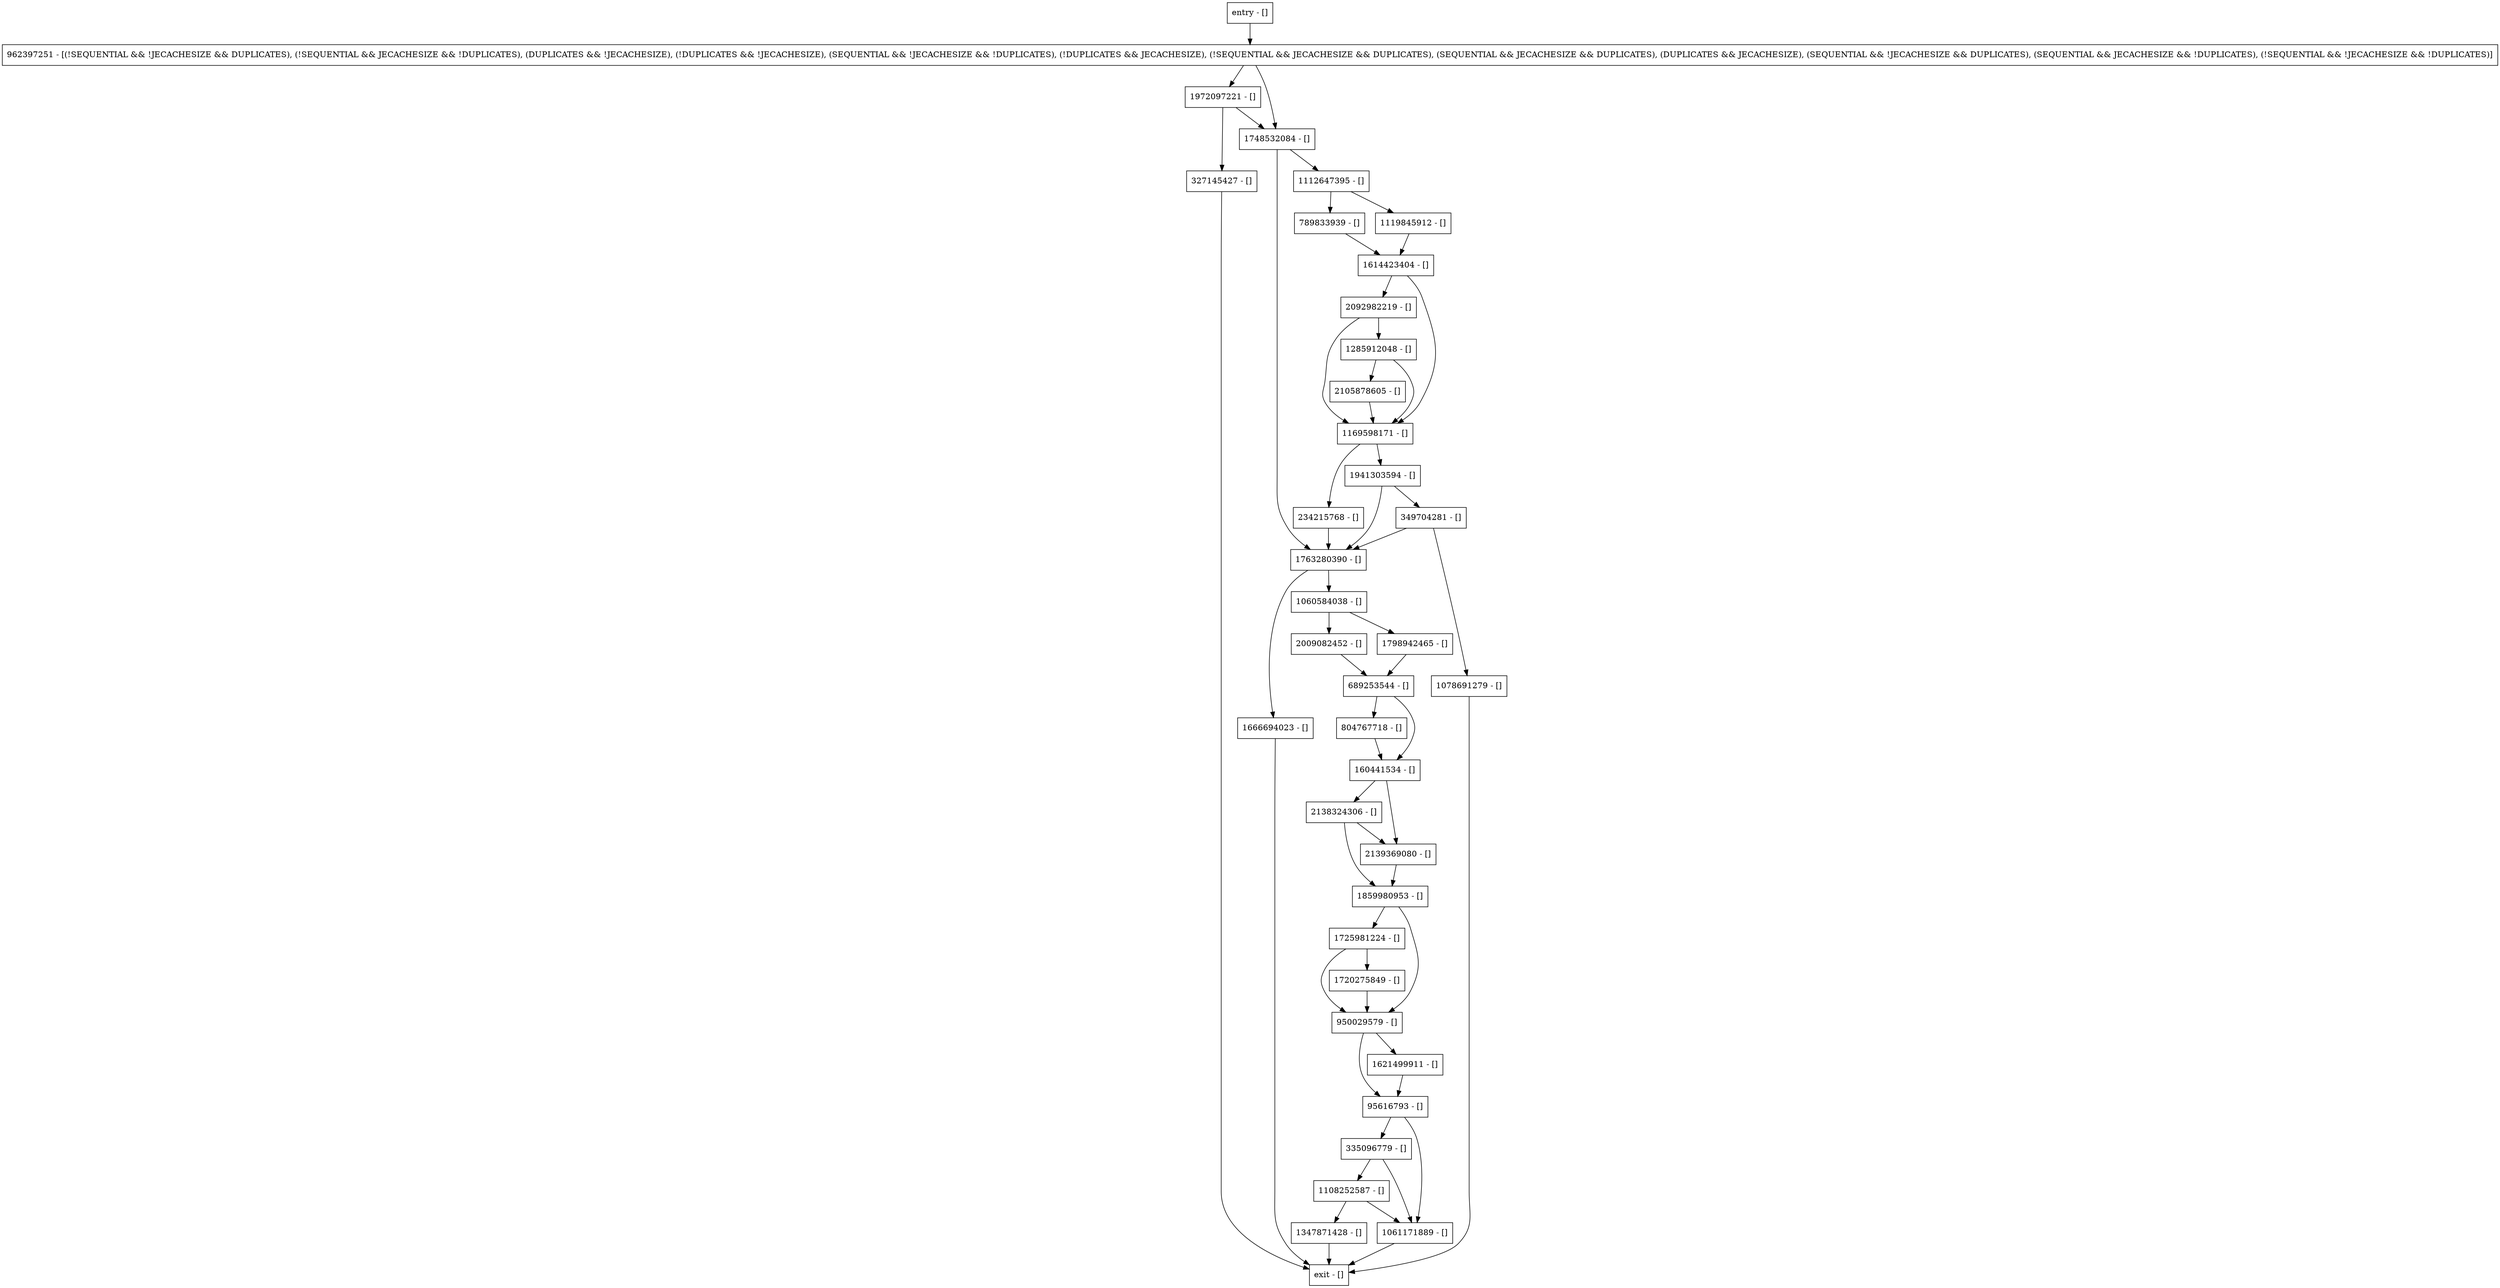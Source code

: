 digraph insertEntry1 {
node [shape=record];
1119845912 [label="1119845912 - []"];
804767718 [label="804767718 - []"];
1169598171 [label="1169598171 - []"];
2105878605 [label="2105878605 - []"];
2138324306 [label="2138324306 - []"];
160441534 [label="160441534 - []"];
1078691279 [label="1078691279 - []"];
1061171889 [label="1061171889 - []"];
1859980953 [label="1859980953 - []"];
1666694023 [label="1666694023 - []"];
1720275849 [label="1720275849 - []"];
95616793 [label="95616793 - []"];
335096779 [label="335096779 - []"];
789833939 [label="789833939 - []"];
2009082452 [label="2009082452 - []"];
689253544 [label="689253544 - []"];
327145427 [label="327145427 - []"];
1614423404 [label="1614423404 - []"];
1798942465 [label="1798942465 - []"];
1763280390 [label="1763280390 - []"];
1285912048 [label="1285912048 - []"];
950029579 [label="950029579 - []"];
1347871428 [label="1347871428 - []"];
1112647395 [label="1112647395 - []"];
1941303594 [label="1941303594 - []"];
962397251 [label="962397251 - [(!SEQUENTIAL && !JECACHESIZE && DUPLICATES), (!SEQUENTIAL && JECACHESIZE && !DUPLICATES), (DUPLICATES && !JECACHESIZE), (!DUPLICATES && !JECACHESIZE), (SEQUENTIAL && !JECACHESIZE && !DUPLICATES), (!DUPLICATES && JECACHESIZE), (!SEQUENTIAL && JECACHESIZE && DUPLICATES), (SEQUENTIAL && JECACHESIZE && DUPLICATES), (DUPLICATES && JECACHESIZE), (SEQUENTIAL && !JECACHESIZE && DUPLICATES), (SEQUENTIAL && JECACHESIZE && !DUPLICATES), (!SEQUENTIAL && !JECACHESIZE && !DUPLICATES)]"];
2092982219 [label="2092982219 - []"];
234215768 [label="234215768 - []"];
1621499911 [label="1621499911 - []"];
1972097221 [label="1972097221 - []"];
entry [label="entry - []"];
exit [label="exit - []"];
1748532084 [label="1748532084 - []"];
349704281 [label="349704281 - []"];
1060584038 [label="1060584038 - []"];
2139369080 [label="2139369080 - []"];
1725981224 [label="1725981224 - []"];
1108252587 [label="1108252587 - []"];
entry;
exit;
1119845912 -> 1614423404;
804767718 -> 160441534;
1169598171 -> 1941303594;
1169598171 -> 234215768;
2105878605 -> 1169598171;
2138324306 -> 1859980953;
2138324306 -> 2139369080;
160441534 -> 2138324306;
160441534 -> 2139369080;
1078691279 -> exit;
1061171889 -> exit;
1859980953 -> 1725981224;
1859980953 -> 950029579;
1666694023 -> exit;
1720275849 -> 950029579;
95616793 -> 1061171889;
95616793 -> 335096779;
335096779 -> 1061171889;
335096779 -> 1108252587;
789833939 -> 1614423404;
2009082452 -> 689253544;
689253544 -> 804767718;
689253544 -> 160441534;
327145427 -> exit;
1614423404 -> 1169598171;
1614423404 -> 2092982219;
1798942465 -> 689253544;
1763280390 -> 1060584038;
1763280390 -> 1666694023;
1285912048 -> 2105878605;
1285912048 -> 1169598171;
950029579 -> 95616793;
950029579 -> 1621499911;
1347871428 -> exit;
1112647395 -> 1119845912;
1112647395 -> 789833939;
1941303594 -> 349704281;
1941303594 -> 1763280390;
962397251 -> 1748532084;
962397251 -> 1972097221;
2092982219 -> 1169598171;
2092982219 -> 1285912048;
234215768 -> 1763280390;
1621499911 -> 95616793;
1972097221 -> 1748532084;
1972097221 -> 327145427;
entry -> 962397251;
1748532084 -> 1112647395;
1748532084 -> 1763280390;
349704281 -> 1078691279;
349704281 -> 1763280390;
1060584038 -> 2009082452;
1060584038 -> 1798942465;
2139369080 -> 1859980953;
1725981224 -> 1720275849;
1725981224 -> 950029579;
1108252587 -> 1061171889;
1108252587 -> 1347871428;
}
